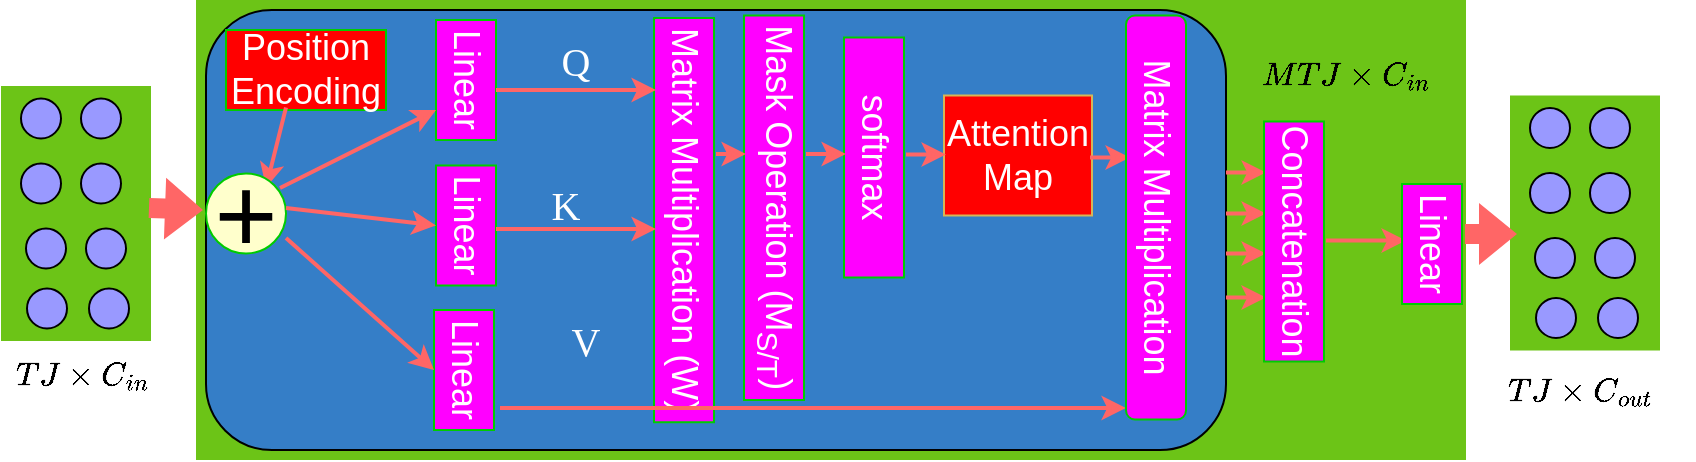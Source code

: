 <mxfile version="20.6.2" type="device"><diagram id="cJFmvOQmL-T4E9c-_lPG" name="Page-1"><mxGraphModel dx="915" dy="475" grid="0" gridSize="10" guides="1" tooltips="1" connect="1" arrows="1" fold="1" page="1" pageScale="1" pageWidth="1100" pageHeight="850" math="1" shadow="0"><root><mxCell id="0"/><mxCell id="1" parent="0"/><mxCell id="NLS-Z_2cZWM42bA0nCxd-1" value="" style="rounded=0;whiteSpace=wrap;html=1;fillColor=#6CC417;strokeColor=none;" parent="1" vertex="1"><mxGeometry x="165" y="45" width="635" height="230" as="geometry"/></mxCell><mxCell id="NLS-Z_2cZWM42bA0nCxd-3" value="" style="rounded=1;whiteSpace=wrap;html=1;fillColor=#357EC7;" parent="1" vertex="1"><mxGeometry x="170" y="50" width="510" height="220" as="geometry"/></mxCell><mxCell id="NLS-Z_2cZWM42bA0nCxd-19" value="" style="group;strokeColor=none;" parent="1" vertex="1" connectable="0"><mxGeometry x="67.5" y="88" width="75" height="127.5" as="geometry"/></mxCell><mxCell id="NLS-Z_2cZWM42bA0nCxd-5" value="" style="rounded=0;whiteSpace=wrap;html=1;fillColor=#6CC417;rotation=90;strokeColor=none;" parent="NLS-Z_2cZWM42bA0nCxd-19" vertex="1"><mxGeometry x="-26.25" y="26.25" width="127.5" height="75" as="geometry"/></mxCell><mxCell id="NLS-Z_2cZWM42bA0nCxd-10" value="" style="ellipse;whiteSpace=wrap;html=1;aspect=fixed;fillColor=#9999FF;" parent="NLS-Z_2cZWM42bA0nCxd-19" vertex="1"><mxGeometry x="40.0" y="6.25" width="20" height="20" as="geometry"/></mxCell><mxCell id="NLS-Z_2cZWM42bA0nCxd-11" value="" style="ellipse;whiteSpace=wrap;html=1;aspect=fixed;fillColor=#9999FF;" parent="NLS-Z_2cZWM42bA0nCxd-19" vertex="1"><mxGeometry x="10.0" y="6.25" width="20" height="20" as="geometry"/></mxCell><mxCell id="NLS-Z_2cZWM42bA0nCxd-13" value="" style="ellipse;whiteSpace=wrap;html=1;aspect=fixed;fillColor=#9999FF;" parent="NLS-Z_2cZWM42bA0nCxd-19" vertex="1"><mxGeometry x="10.0" y="38.75" width="20" height="20" as="geometry"/></mxCell><mxCell id="NLS-Z_2cZWM42bA0nCxd-14" value="" style="ellipse;whiteSpace=wrap;html=1;aspect=fixed;fillColor=#9999FF;" parent="NLS-Z_2cZWM42bA0nCxd-19" vertex="1"><mxGeometry x="40.0" y="38.75" width="20" height="20" as="geometry"/></mxCell><mxCell id="NLS-Z_2cZWM42bA0nCxd-15" value="" style="ellipse;whiteSpace=wrap;html=1;aspect=fixed;fillColor=#9999FF;" parent="NLS-Z_2cZWM42bA0nCxd-19" vertex="1"><mxGeometry x="12.5" y="71.25" width="20" height="20" as="geometry"/></mxCell><mxCell id="NLS-Z_2cZWM42bA0nCxd-16" value="" style="ellipse;whiteSpace=wrap;html=1;aspect=fixed;fillColor=#9999FF;" parent="NLS-Z_2cZWM42bA0nCxd-19" vertex="1"><mxGeometry x="42.5" y="71.25" width="20" height="20" as="geometry"/></mxCell><mxCell id="NLS-Z_2cZWM42bA0nCxd-17" value="" style="ellipse;whiteSpace=wrap;html=1;aspect=fixed;fillColor=#9999FF;" parent="NLS-Z_2cZWM42bA0nCxd-19" vertex="1"><mxGeometry x="13.0" y="101.25" width="20" height="20" as="geometry"/></mxCell><mxCell id="NLS-Z_2cZWM42bA0nCxd-18" value="" style="ellipse;whiteSpace=wrap;html=1;aspect=fixed;fillColor=#9999FF;" parent="NLS-Z_2cZWM42bA0nCxd-19" vertex="1"><mxGeometry x="44.0" y="101.25" width="20" height="20" as="geometry"/></mxCell><mxCell id="NLS-Z_2cZWM42bA0nCxd-22" value="" style="shape=flexArrow;endArrow=classic;html=1;rounded=0;fillColor=#FF6666;strokeColor=none;" parent="1" edge="1"><mxGeometry width="50" height="50" relative="1" as="geometry"><mxPoint x="141" y="149" as="sourcePoint"/><mxPoint x="169" y="150" as="targetPoint"/></mxGeometry></mxCell><mxCell id="NLS-Z_2cZWM42bA0nCxd-24" value="Linear" style="text;html=1;strokeColor=#00CC00;fillColor=#FF00FF;align=center;verticalAlign=middle;whiteSpace=wrap;rounded=0;rotation=90;fontSize=18;fontColor=#FFFFFF;" parent="1" vertex="1"><mxGeometry x="270" y="70" width="60" height="30" as="geometry"/></mxCell><mxCell id="NLS-Z_2cZWM42bA0nCxd-25" value="Linear" style="text;html=1;strokeColor=#00CC00;fillColor=#FF00FF;align=center;verticalAlign=middle;whiteSpace=wrap;rounded=0;rotation=90;fontSize=18;fontColor=#FFFFFF;" parent="1" vertex="1"><mxGeometry x="270" y="142.75" width="60" height="30" as="geometry"/></mxCell><mxCell id="NLS-Z_2cZWM42bA0nCxd-26" value="Linear" style="text;html=1;strokeColor=#00CC00;fillColor=#FF00FF;align=center;verticalAlign=middle;whiteSpace=wrap;rounded=0;rotation=90;fontSize=18;fontColor=#FFFFFF;" parent="1" vertex="1"><mxGeometry x="269" y="215" width="60" height="30" as="geometry"/></mxCell><mxCell id="NLS-Z_2cZWM42bA0nCxd-30" value="&lt;div&gt;&lt;font color=&quot;#ffffff&quot;&gt;Position&lt;/font&gt;&lt;/div&gt;&lt;div&gt;&lt;font color=&quot;#ffffff&quot;&gt;Encoding&lt;/font&gt;&lt;br&gt;&lt;/div&gt;" style="text;html=1;strokeColor=#00CC00;fillColor=#FF0000;align=center;verticalAlign=middle;whiteSpace=wrap;rounded=0;fontSize=18;" parent="1" vertex="1"><mxGeometry x="180" y="60" width="80" height="40" as="geometry"/></mxCell><mxCell id="NLS-Z_2cZWM42bA0nCxd-33" value="" style="endArrow=classic;html=1;rounded=0;fontSize=18;strokeWidth=2;fillColor=#FF6666;strokeColor=#FF6666;" parent="1" edge="1"><mxGeometry width="50" height="50" relative="1" as="geometry"><mxPoint x="210" y="98.75" as="sourcePoint"/><mxPoint x="200" y="138.75" as="targetPoint"/></mxGeometry></mxCell><mxCell id="NLS-Z_2cZWM42bA0nCxd-35" value="&lt;font style=&quot;font-size: 54px;&quot;&gt;+&lt;/font&gt;" style="ellipse;whiteSpace=wrap;html=1;aspect=fixed;fontSize=18;strokeColor=#00CC00;fillColor=#FFFFCC;" parent="1" vertex="1"><mxGeometry x="170" y="131.75" width="40" height="40" as="geometry"/></mxCell><mxCell id="NLS-Z_2cZWM42bA0nCxd-36" value="" style="endArrow=classic;html=1;rounded=0;fontSize=54;strokeColor=#FF6666;strokeWidth=2;fillColor=#FF6666;entryX=0.75;entryY=1;entryDx=0;entryDy=0;" parent="1" target="NLS-Z_2cZWM42bA0nCxd-24" edge="1"><mxGeometry width="50" height="50" relative="1" as="geometry"><mxPoint x="207" y="139" as="sourcePoint"/><mxPoint x="282" y="104" as="targetPoint"/></mxGeometry></mxCell><mxCell id="NLS-Z_2cZWM42bA0nCxd-37" value="" style="endArrow=classic;html=1;rounded=0;fontSize=54;strokeColor=#FF6666;strokeWidth=2;fillColor=#FF6666;entryX=0.5;entryY=1;entryDx=0;entryDy=0;" parent="1" target="NLS-Z_2cZWM42bA0nCxd-25" edge="1"><mxGeometry width="50" height="50" relative="1" as="geometry"><mxPoint x="210" y="149" as="sourcePoint"/><mxPoint x="285" y="114" as="targetPoint"/></mxGeometry></mxCell><mxCell id="NLS-Z_2cZWM42bA0nCxd-38" value="" style="endArrow=classic;html=1;rounded=0;fontSize=54;strokeColor=#FF6666;strokeWidth=2;fillColor=#FF6666;entryX=0.5;entryY=1;entryDx=0;entryDy=0;" parent="1" target="NLS-Z_2cZWM42bA0nCxd-26" edge="1"><mxGeometry width="50" height="50" relative="1" as="geometry"><mxPoint x="210" y="164" as="sourcePoint"/><mxPoint x="285" y="168.75" as="targetPoint"/></mxGeometry></mxCell><mxCell id="NLS-Z_2cZWM42bA0nCxd-51" value="Matrix Multiplication (W)" style="text;html=1;strokeColor=#00CC00;fillColor=#FF00FF;align=center;verticalAlign=middle;whiteSpace=wrap;rounded=0;rotation=90;fontSize=18;fontColor=#FFFFFF;" parent="1" vertex="1"><mxGeometry x="307.95" y="140.06" width="202.12" height="30" as="geometry"/></mxCell><mxCell id="NLS-Z_2cZWM42bA0nCxd-52" value="" style="endArrow=classic;html=1;rounded=0;fontFamily=Times New Roman;fontSize=20;strokeColor=#FF6666;strokeWidth=2;fillColor=#FF6666;" parent="1" edge="1"><mxGeometry width="50" height="50" relative="1" as="geometry"><mxPoint x="315" y="159.5" as="sourcePoint"/><mxPoint x="395" y="159.5" as="targetPoint"/></mxGeometry></mxCell><mxCell id="NLS-Z_2cZWM42bA0nCxd-53" value="" style="endArrow=classic;html=1;rounded=0;fontFamily=Times New Roman;fontSize=20;strokeColor=#FF6666;strokeWidth=2;fillColor=#FF6666;" parent="1" edge="1"><mxGeometry width="50" height="50" relative="1" as="geometry"><mxPoint x="315" y="90" as="sourcePoint"/><mxPoint x="395" y="90" as="targetPoint"/></mxGeometry></mxCell><mxCell id="NLS-Z_2cZWM42bA0nCxd-55" value="" style="endArrow=classic;html=1;rounded=0;fontFamily=Times New Roman;fontSize=20;strokeColor=#FF6666;strokeWidth=2;fillColor=#FF6666;entryX=0.927;entryY=0.967;entryDx=0;entryDy=0;entryPerimeter=0;" parent="1" edge="1"><mxGeometry width="50" height="50" relative="1" as="geometry"><mxPoint x="317" y="249" as="sourcePoint"/><mxPoint x="629.99" y="248.99" as="targetPoint"/></mxGeometry></mxCell><mxCell id="NLS-Z_2cZWM42bA0nCxd-56" value="Mask Operation (M&lt;sub&gt;S/T&lt;/sub&gt;)" style="text;html=1;strokeColor=#00CC00;fillColor=#FF00FF;align=center;verticalAlign=middle;whiteSpace=wrap;rounded=0;rotation=90;fontSize=18;fontColor=#FFFFFF;" parent="1" vertex="1"><mxGeometry x="357.88" y="133.88" width="192.25" height="30" as="geometry"/></mxCell><mxCell id="NLS-Z_2cZWM42bA0nCxd-57" value="" style="endArrow=classic;html=1;rounded=0;fontFamily=Times New Roman;fontSize=20;strokeColor=#FF6666;strokeWidth=2;fillColor=#FF6666;" parent="1" edge="1"><mxGeometry width="50" height="50" relative="1" as="geometry"><mxPoint x="425" y="122" as="sourcePoint"/><mxPoint x="440" y="122" as="targetPoint"/></mxGeometry></mxCell><mxCell id="NLS-Z_2cZWM42bA0nCxd-58" value="Q" style="text;html=1;strokeColor=none;fillColor=none;align=center;verticalAlign=middle;whiteSpace=wrap;rounded=0;fontFamily=Times New Roman;fontSize=20;fontColor=#FFFFFF;" parent="1" vertex="1"><mxGeometry x="340" y="60" width="30" height="30" as="geometry"/></mxCell><mxCell id="NLS-Z_2cZWM42bA0nCxd-59" value="K" style="text;html=1;strokeColor=none;fillColor=none;align=center;verticalAlign=middle;whiteSpace=wrap;rounded=0;fontFamily=Times New Roman;fontSize=20;fontColor=#FFFFFF;" parent="1" vertex="1"><mxGeometry x="320" y="131.75" width="60" height="30" as="geometry"/></mxCell><mxCell id="NLS-Z_2cZWM42bA0nCxd-60" value="V" style="text;html=1;strokeColor=none;fillColor=none;align=center;verticalAlign=middle;whiteSpace=wrap;rounded=0;fontFamily=Times New Roman;fontSize=20;fontColor=#FFFFFF;" parent="1" vertex="1"><mxGeometry x="330" y="200" width="60" height="30" as="geometry"/></mxCell><mxCell id="NLS-Z_2cZWM42bA0nCxd-61" value="softmax" style="text;html=1;strokeColor=#00CC00;fillColor=#FF00FF;align=center;verticalAlign=middle;whiteSpace=wrap;rounded=0;rotation=90;fontSize=18;fontColor=#FFFFFF;" parent="1" vertex="1"><mxGeometry x="444" y="108.75" width="120" height="30" as="geometry"/></mxCell><mxCell id="NLS-Z_2cZWM42bA0nCxd-62" value="" style="endArrow=classic;html=1;rounded=0;fontFamily=Times New Roman;fontSize=20;strokeColor=#FF6666;strokeWidth=2;fillColor=#FF6666;" parent="1" edge="1"><mxGeometry width="50" height="50" relative="1" as="geometry"><mxPoint x="470" y="122" as="sourcePoint"/><mxPoint x="490" y="122" as="targetPoint"/></mxGeometry></mxCell><mxCell id="NLS-Z_2cZWM42bA0nCxd-64" value="&lt;font color=&quot;#ffffff&quot;&gt;Attention Map&lt;/font&gt;" style="text;html=1;strokeColor=#d6b656;fillColor=#FF0000;align=center;verticalAlign=middle;whiteSpace=wrap;rounded=0;rotation=0;fontSize=18;" parent="1" vertex="1"><mxGeometry x="539" y="92.75" width="74" height="60" as="geometry"/></mxCell><mxCell id="NLS-Z_2cZWM42bA0nCxd-65" value="" style="endArrow=classic;html=1;rounded=0;fontFamily=Times New Roman;fontSize=20;strokeColor=#FF6666;strokeWidth=2;fillColor=#FF6666;" parent="1" edge="1"><mxGeometry width="50" height="50" relative="1" as="geometry"><mxPoint x="520" y="122.25" as="sourcePoint"/><mxPoint x="540" y="122.25" as="targetPoint"/></mxGeometry></mxCell><mxCell id="NLS-Z_2cZWM42bA0nCxd-66" value="" style="endArrow=classic;html=1;rounded=0;fontFamily=Times New Roman;fontSize=20;strokeColor=#FF6666;strokeWidth=2;fillColor=#FF6666;" parent="1" edge="1"><mxGeometry width="50" height="50" relative="1" as="geometry"><mxPoint x="612" y="123.75" as="sourcePoint"/><mxPoint x="632" y="123.75" as="targetPoint"/></mxGeometry></mxCell><mxCell id="NLS-Z_2cZWM42bA0nCxd-67" value="" style="endArrow=classic;html=1;rounded=0;fontFamily=Times New Roman;fontSize=20;strokeColor=#FF6666;strokeWidth=2;fillColor=#FF6666;" parent="1" edge="1"><mxGeometry width="50" height="50" relative="1" as="geometry"><mxPoint x="680" y="131.25" as="sourcePoint"/><mxPoint x="700" y="131.25" as="targetPoint"/></mxGeometry></mxCell><mxCell id="NLS-Z_2cZWM42bA0nCxd-68" value="" style="endArrow=classic;html=1;rounded=0;fontFamily=Times New Roman;fontSize=20;strokeColor=#FF6666;strokeWidth=2;fillColor=#FF6666;" parent="1" edge="1"><mxGeometry width="50" height="50" relative="1" as="geometry"><mxPoint x="680" y="151.75" as="sourcePoint"/><mxPoint x="700" y="151.75" as="targetPoint"/></mxGeometry></mxCell><mxCell id="NLS-Z_2cZWM42bA0nCxd-69" value="" style="endArrow=classic;html=1;rounded=0;fontFamily=Times New Roman;fontSize=20;strokeColor=#FF6666;strokeWidth=2;fillColor=#FF6666;" parent="1" edge="1"><mxGeometry width="50" height="50" relative="1" as="geometry"><mxPoint x="680" y="171.75" as="sourcePoint"/><mxPoint x="700" y="171.75" as="targetPoint"/></mxGeometry></mxCell><mxCell id="NLS-Z_2cZWM42bA0nCxd-70" value="Matrix Multiplication" style="text;html=1;strokeColor=#00CC00;fillColor=#FF00FF;align=center;verticalAlign=middle;whiteSpace=wrap;rounded=1;rotation=90;fontSize=18;fontColor=#FFFFFF;" parent="1" vertex="1"><mxGeometry x="544" y="138.75" width="202" height="30" as="geometry"/></mxCell><mxCell id="NLS-Z_2cZWM42bA0nCxd-71" value="" style="endArrow=classic;html=1;rounded=0;fontFamily=Times New Roman;fontSize=20;strokeColor=#FF6666;strokeWidth=2;fillColor=#FF6666;" parent="1" edge="1"><mxGeometry width="50" height="50" relative="1" as="geometry"><mxPoint x="680" y="193.75" as="sourcePoint"/><mxPoint x="700" y="193.75" as="targetPoint"/></mxGeometry></mxCell><mxCell id="NLS-Z_2cZWM42bA0nCxd-72" value="Concatenation" style="text;html=1;strokeColor=#00CC00;fillColor=#FF00FF;align=center;verticalAlign=middle;whiteSpace=wrap;rounded=0;rotation=90;fontSize=18;fontColor=#FFFFFF;" parent="1" vertex="1"><mxGeometry x="654" y="150.75" width="120" height="30" as="geometry"/></mxCell><mxCell id="NLS-Z_2cZWM42bA0nCxd-75" value="" style="endArrow=classic;html=1;rounded=0;fontFamily=Times New Roman;fontSize=20;strokeColor=#FF6666;strokeWidth=2;fillColor=#FF6666;" parent="1" edge="1"><mxGeometry width="50" height="50" relative="1" as="geometry"><mxPoint x="730" y="165.25" as="sourcePoint"/><mxPoint x="770" y="165.25" as="targetPoint"/></mxGeometry></mxCell><mxCell id="NLS-Z_2cZWM42bA0nCxd-79" value="Linear" style="text;html=1;strokeColor=#00CC00;fillColor=#FF00FF;align=center;verticalAlign=middle;whiteSpace=wrap;rounded=0;rotation=90;fontSize=18;fontColor=#FFFFFF;" parent="1" vertex="1"><mxGeometry x="753" y="152" width="60" height="30" as="geometry"/></mxCell><mxCell id="NLS-Z_2cZWM42bA0nCxd-80" value="" style="group;strokeColor=none;fillColor=#6CC417;" parent="1" vertex="1" connectable="0"><mxGeometry x="822" y="92.75" width="75" height="127.5" as="geometry"/></mxCell><mxCell id="NLS-Z_2cZWM42bA0nCxd-82" value="" style="ellipse;whiteSpace=wrap;html=1;aspect=fixed;fillColor=#9999FF;" parent="NLS-Z_2cZWM42bA0nCxd-80" vertex="1"><mxGeometry x="40.0" y="6.25" width="20" height="20" as="geometry"/></mxCell><mxCell id="NLS-Z_2cZWM42bA0nCxd-83" value="" style="ellipse;whiteSpace=wrap;html=1;aspect=fixed;fillColor=#9999FF;" parent="NLS-Z_2cZWM42bA0nCxd-80" vertex="1"><mxGeometry x="10.0" y="6.25" width="20" height="20" as="geometry"/></mxCell><mxCell id="NLS-Z_2cZWM42bA0nCxd-84" value="" style="ellipse;whiteSpace=wrap;html=1;aspect=fixed;fillColor=#9999FF;" parent="NLS-Z_2cZWM42bA0nCxd-80" vertex="1"><mxGeometry x="10.0" y="38.75" width="20" height="20" as="geometry"/></mxCell><mxCell id="NLS-Z_2cZWM42bA0nCxd-85" value="" style="ellipse;whiteSpace=wrap;html=1;aspect=fixed;fillColor=#9999FF;" parent="NLS-Z_2cZWM42bA0nCxd-80" vertex="1"><mxGeometry x="40.0" y="38.75" width="20" height="20" as="geometry"/></mxCell><mxCell id="NLS-Z_2cZWM42bA0nCxd-86" value="" style="ellipse;whiteSpace=wrap;html=1;aspect=fixed;fillColor=#9999FF;" parent="NLS-Z_2cZWM42bA0nCxd-80" vertex="1"><mxGeometry x="12.5" y="71.25" width="20" height="20" as="geometry"/></mxCell><mxCell id="NLS-Z_2cZWM42bA0nCxd-87" value="" style="ellipse;whiteSpace=wrap;html=1;aspect=fixed;fillColor=#9999FF;" parent="NLS-Z_2cZWM42bA0nCxd-80" vertex="1"><mxGeometry x="42.5" y="71.25" width="20" height="20" as="geometry"/></mxCell><mxCell id="NLS-Z_2cZWM42bA0nCxd-88" value="" style="ellipse;whiteSpace=wrap;html=1;aspect=fixed;fillColor=#9999FF;" parent="NLS-Z_2cZWM42bA0nCxd-80" vertex="1"><mxGeometry x="13.0" y="101.25" width="20" height="20" as="geometry"/></mxCell><mxCell id="NLS-Z_2cZWM42bA0nCxd-89" value="" style="ellipse;whiteSpace=wrap;html=1;aspect=fixed;fillColor=#9999FF;" parent="NLS-Z_2cZWM42bA0nCxd-80" vertex="1"><mxGeometry x="44.0" y="101.25" width="20" height="20" as="geometry"/></mxCell><mxCell id="NLS-Z_2cZWM42bA0nCxd-92" value="" style="shape=flexArrow;endArrow=classic;html=1;rounded=0;fillColor=#FF6666;strokeColor=none;" parent="1" edge="1"><mxGeometry width="50" height="50" relative="1" as="geometry"><mxPoint x="799" y="162" as="sourcePoint"/><mxPoint x="826" y="162" as="targetPoint"/></mxGeometry></mxCell><mxCell id="rgpvmenZ82SEE_sYQciu-6" value="&lt;span style=&quot;color: rgb(0, 0, 0); font-family: &amp;quot;Times New Roman&amp;quot;; font-size: 16px; font-style: normal; font-variant-ligatures: normal; font-variant-caps: normal; font-weight: 400; letter-spacing: normal; orphans: 2; text-align: left; text-indent: 0px; text-transform: none; widows: 2; word-spacing: 0px; -webkit-text-stroke-width: 0px; background-color: rgb(248, 249, 250); text-decoration-thickness: initial; text-decoration-style: initial; text-decoration-color: initial; float: none; display: inline !important;&quot;&gt;$$MTJ \times C_{in}$$&lt;/span&gt;" style="text;whiteSpace=wrap;html=1;" vertex="1" parent="1"><mxGeometry x="696" y="50" width="95" height="23" as="geometry"/></mxCell><mxCell id="rgpvmenZ82SEE_sYQciu-8" value="&lt;span style=&quot;color: rgb(0, 0, 0); font-family: &amp;quot;Times New Roman&amp;quot;; font-size: 16px; font-style: normal; font-variant-ligatures: normal; font-variant-caps: normal; font-weight: 400; letter-spacing: normal; orphans: 2; text-align: left; text-indent: 0px; text-transform: none; widows: 2; word-spacing: 0px; -webkit-text-stroke-width: 0px; background-color: rgb(248, 249, 250); text-decoration-thickness: initial; text-decoration-style: initial; text-decoration-color: initial; float: none; display: inline !important;&quot;&gt;$$TJ \times C_{out}$$&lt;/span&gt;" style="text;whiteSpace=wrap;html=1;" vertex="1" parent="1"><mxGeometry x="819" y="208" width="95" height="23" as="geometry"/></mxCell><mxCell id="rgpvmenZ82SEE_sYQciu-10" value="&lt;span style=&quot;color: rgb(0, 0, 0); font-family: &amp;quot;Times New Roman&amp;quot;; font-size: 16px; font-style: normal; font-variant-ligatures: normal; font-variant-caps: normal; font-weight: 400; letter-spacing: normal; orphans: 2; text-align: left; text-indent: 0px; text-transform: none; widows: 2; word-spacing: 0px; -webkit-text-stroke-width: 0px; background-color: rgb(248, 249, 250); text-decoration-thickness: initial; text-decoration-style: initial; text-decoration-color: initial; float: none; display: inline !important;&quot;&gt;$$TJ \times C_{in}$$&lt;/span&gt;" style="text;whiteSpace=wrap;html=1;" vertex="1" parent="1"><mxGeometry x="73" y="200" width="95" height="23" as="geometry"/></mxCell></root></mxGraphModel></diagram></mxfile>